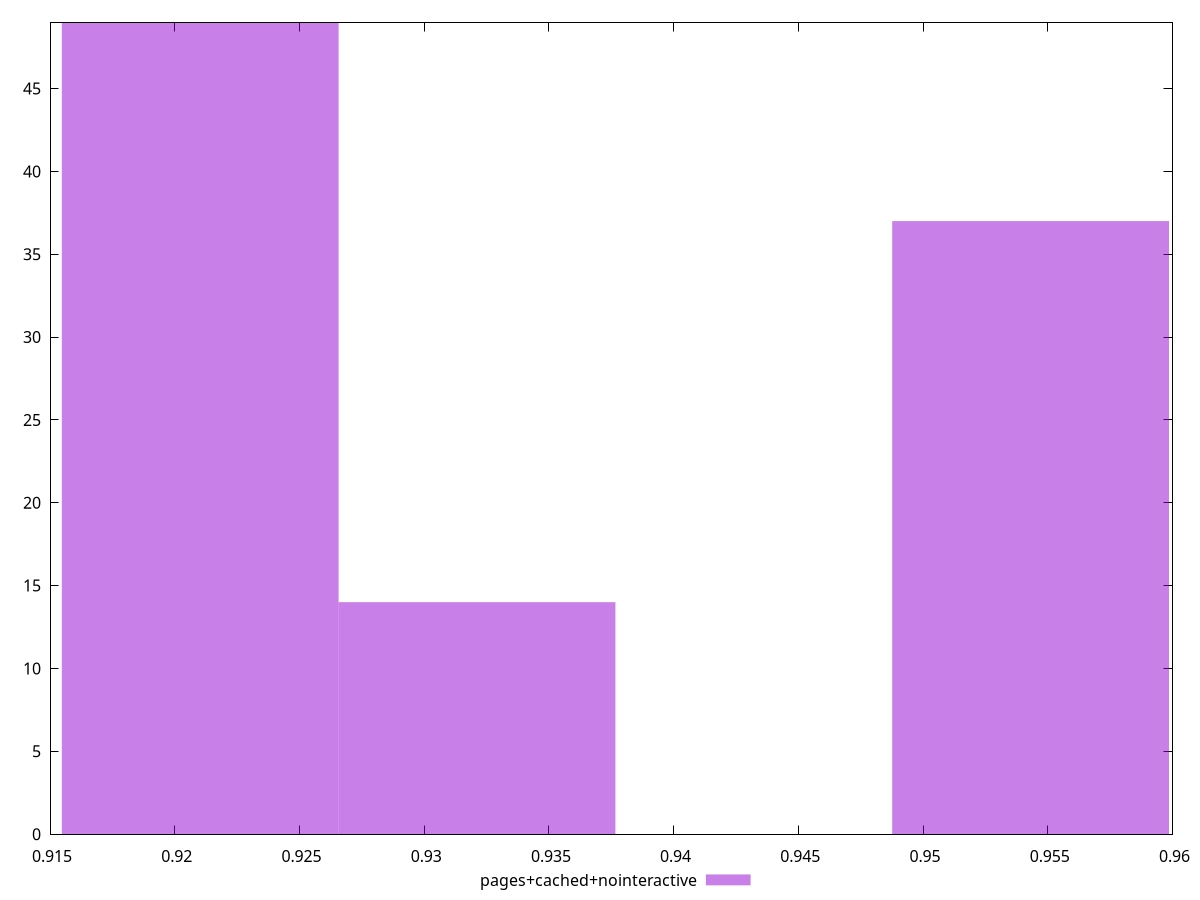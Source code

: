 $_pagesCachedNointeractive <<EOF
0.9543115818566286 37
0.9210216429546532 49
0.9321182892553117 14
EOF
set key outside below
set terminal pngcairo
set output "report_00004_2020-11-02T20-21-41.718Z/first-contentful-paint/pages+cached+nointeractive//hist.png"
set yrange [0:49]
set boxwidth 0.011096646300658472
set style fill transparent solid 0.5 noborder
plot $_pagesCachedNointeractive title "pages+cached+nointeractive" with boxes ,
